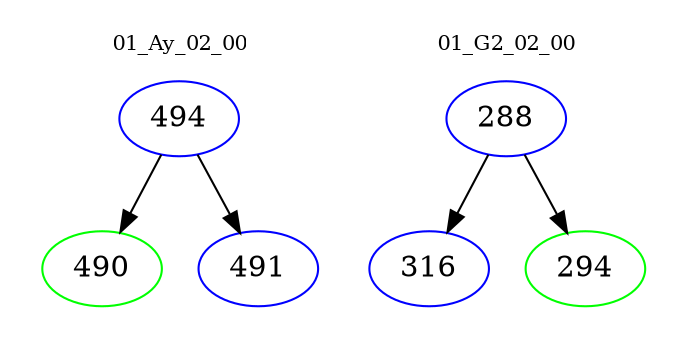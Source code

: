digraph{
subgraph cluster_0 {
color = white
label = "01_Ay_02_00";
fontsize=10;
T0_494 [label="494", color="blue"]
T0_494 -> T0_490 [color="black"]
T0_490 [label="490", color="green"]
T0_494 -> T0_491 [color="black"]
T0_491 [label="491", color="blue"]
}
subgraph cluster_1 {
color = white
label = "01_G2_02_00";
fontsize=10;
T1_288 [label="288", color="blue"]
T1_288 -> T1_316 [color="black"]
T1_316 [label="316", color="blue"]
T1_288 -> T1_294 [color="black"]
T1_294 [label="294", color="green"]
}
}

